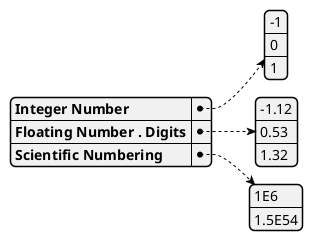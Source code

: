 @startjson
{
    "Integer Number": [-1, 0, 1],
    "Floating Number . Digits": [-1.12, 0.53, 1.32],
    "Scientific Numbering": [1E6, 1.5E54]
}
@endjson